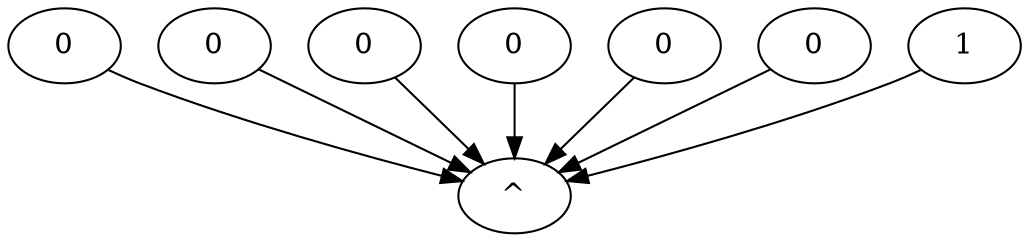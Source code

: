 digraph G{
   0 [label="^",input=false,output=false];
   1 [label="0",input=false,output=false];
   2 [label="0",input=false,output=false];
   3 [label="0",input=false,output=false];
   4 [label="0",input=false,output=false];
   5 [label="0",input=false,output=false];
   6 [label="0",input=false,output=false];
   7 [label="1",input=false,output=false];
   1->0;
   2->0;
   3->0;
   4->0;
   5->0;
   6->0;
   7->0;
}